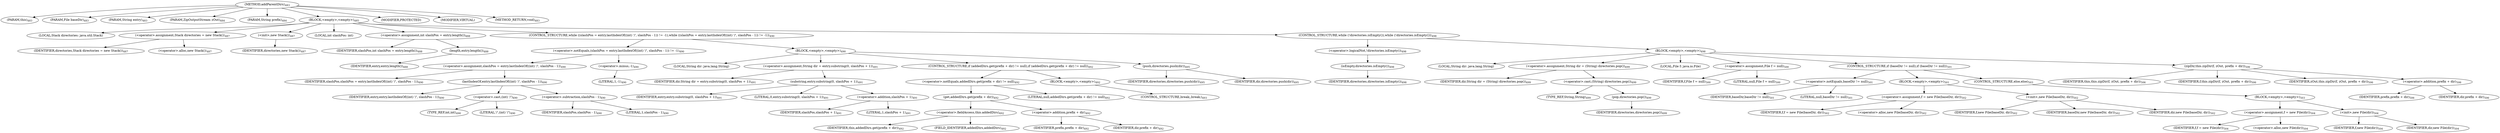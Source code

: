 digraph "addParentDirs" {  
"1380" [label = <(METHOD,addParentDirs)<SUB>483</SUB>> ]
"67" [label = <(PARAM,this)<SUB>483</SUB>> ]
"1381" [label = <(PARAM,File baseDir)<SUB>483</SUB>> ]
"1382" [label = <(PARAM,String entry)<SUB>483</SUB>> ]
"1383" [label = <(PARAM,ZipOutputStream zOut)<SUB>484</SUB>> ]
"1384" [label = <(PARAM,String prefix)<SUB>484</SUB>> ]
"1385" [label = <(BLOCK,&lt;empty&gt;,&lt;empty&gt;)<SUB>485</SUB>> ]
"62" [label = <(LOCAL,Stack directories: java.util.Stack)> ]
"1386" [label = <(&lt;operator&gt;.assignment,Stack directories = new Stack())<SUB>487</SUB>> ]
"1387" [label = <(IDENTIFIER,directories,Stack directories = new Stack())<SUB>487</SUB>> ]
"1388" [label = <(&lt;operator&gt;.alloc,new Stack())<SUB>487</SUB>> ]
"1389" [label = <(&lt;init&gt;,new Stack())<SUB>487</SUB>> ]
"61" [label = <(IDENTIFIER,directories,new Stack())<SUB>487</SUB>> ]
"1390" [label = <(LOCAL,int slashPos: int)> ]
"1391" [label = <(&lt;operator&gt;.assignment,int slashPos = entry.length())<SUB>488</SUB>> ]
"1392" [label = <(IDENTIFIER,slashPos,int slashPos = entry.length())<SUB>488</SUB>> ]
"1393" [label = <(length,entry.length())<SUB>488</SUB>> ]
"1394" [label = <(IDENTIFIER,entry,entry.length())<SUB>488</SUB>> ]
"1395" [label = <(CONTROL_STRUCTURE,while ((slashPos = entry.lastIndexOf((int) '/', slashPos - 1)) != -1),while ((slashPos = entry.lastIndexOf((int) '/', slashPos - 1)) != -1))<SUB>490</SUB>> ]
"1396" [label = <(&lt;operator&gt;.notEquals,(slashPos = entry.lastIndexOf((int) '/', slashPos - 1)) != -1)<SUB>490</SUB>> ]
"1397" [label = <(&lt;operator&gt;.assignment,slashPos = entry.lastIndexOf((int) '/', slashPos - 1))<SUB>490</SUB>> ]
"1398" [label = <(IDENTIFIER,slashPos,slashPos = entry.lastIndexOf((int) '/', slashPos - 1))<SUB>490</SUB>> ]
"1399" [label = <(lastIndexOf,entry.lastIndexOf((int) '/', slashPos - 1))<SUB>490</SUB>> ]
"1400" [label = <(IDENTIFIER,entry,entry.lastIndexOf((int) '/', slashPos - 1))<SUB>490</SUB>> ]
"1401" [label = <(&lt;operator&gt;.cast,(int) '/')<SUB>490</SUB>> ]
"1402" [label = <(TYPE_REF,int,int)<SUB>490</SUB>> ]
"1403" [label = <(LITERAL,'/',(int) '/')<SUB>490</SUB>> ]
"1404" [label = <(&lt;operator&gt;.subtraction,slashPos - 1)<SUB>490</SUB>> ]
"1405" [label = <(IDENTIFIER,slashPos,slashPos - 1)<SUB>490</SUB>> ]
"1406" [label = <(LITERAL,1,slashPos - 1)<SUB>490</SUB>> ]
"1407" [label = <(&lt;operator&gt;.minus,-1)<SUB>490</SUB>> ]
"1408" [label = <(LITERAL,1,-1)<SUB>490</SUB>> ]
"1409" [label = <(BLOCK,&lt;empty&gt;,&lt;empty&gt;)<SUB>490</SUB>> ]
"1410" [label = <(LOCAL,String dir: java.lang.String)> ]
"1411" [label = <(&lt;operator&gt;.assignment,String dir = entry.substring(0, slashPos + 1))<SUB>491</SUB>> ]
"1412" [label = <(IDENTIFIER,dir,String dir = entry.substring(0, slashPos + 1))<SUB>491</SUB>> ]
"1413" [label = <(substring,entry.substring(0, slashPos + 1))<SUB>491</SUB>> ]
"1414" [label = <(IDENTIFIER,entry,entry.substring(0, slashPos + 1))<SUB>491</SUB>> ]
"1415" [label = <(LITERAL,0,entry.substring(0, slashPos + 1))<SUB>491</SUB>> ]
"1416" [label = <(&lt;operator&gt;.addition,slashPos + 1)<SUB>491</SUB>> ]
"1417" [label = <(IDENTIFIER,slashPos,slashPos + 1)<SUB>491</SUB>> ]
"1418" [label = <(LITERAL,1,slashPos + 1)<SUB>491</SUB>> ]
"1419" [label = <(CONTROL_STRUCTURE,if (addedDirs.get(prefix + dir) != null),if (addedDirs.get(prefix + dir) != null))<SUB>492</SUB>> ]
"1420" [label = <(&lt;operator&gt;.notEquals,addedDirs.get(prefix + dir) != null)<SUB>492</SUB>> ]
"1421" [label = <(get,addedDirs.get(prefix + dir))<SUB>492</SUB>> ]
"1422" [label = <(&lt;operator&gt;.fieldAccess,this.addedDirs)<SUB>492</SUB>> ]
"1423" [label = <(IDENTIFIER,this,addedDirs.get(prefix + dir))<SUB>492</SUB>> ]
"1424" [label = <(FIELD_IDENTIFIER,addedDirs,addedDirs)<SUB>492</SUB>> ]
"1425" [label = <(&lt;operator&gt;.addition,prefix + dir)<SUB>492</SUB>> ]
"1426" [label = <(IDENTIFIER,prefix,prefix + dir)<SUB>492</SUB>> ]
"1427" [label = <(IDENTIFIER,dir,prefix + dir)<SUB>492</SUB>> ]
"1428" [label = <(LITERAL,null,addedDirs.get(prefix + dir) != null)<SUB>492</SUB>> ]
"1429" [label = <(BLOCK,&lt;empty&gt;,&lt;empty&gt;)<SUB>492</SUB>> ]
"1430" [label = <(CONTROL_STRUCTURE,break;,break;)<SUB>493</SUB>> ]
"1431" [label = <(push,directories.push(dir))<SUB>495</SUB>> ]
"1432" [label = <(IDENTIFIER,directories,directories.push(dir))<SUB>495</SUB>> ]
"1433" [label = <(IDENTIFIER,dir,directories.push(dir))<SUB>495</SUB>> ]
"1434" [label = <(CONTROL_STRUCTURE,while (!directories.isEmpty()),while (!directories.isEmpty()))<SUB>498</SUB>> ]
"1435" [label = <(&lt;operator&gt;.logicalNot,!directories.isEmpty())<SUB>498</SUB>> ]
"1436" [label = <(isEmpty,directories.isEmpty())<SUB>498</SUB>> ]
"1437" [label = <(IDENTIFIER,directories,directories.isEmpty())<SUB>498</SUB>> ]
"1438" [label = <(BLOCK,&lt;empty&gt;,&lt;empty&gt;)<SUB>498</SUB>> ]
"1439" [label = <(LOCAL,String dir: java.lang.String)> ]
"1440" [label = <(&lt;operator&gt;.assignment,String dir = (String) directories.pop())<SUB>499</SUB>> ]
"1441" [label = <(IDENTIFIER,dir,String dir = (String) directories.pop())<SUB>499</SUB>> ]
"1442" [label = <(&lt;operator&gt;.cast,(String) directories.pop())<SUB>499</SUB>> ]
"1443" [label = <(TYPE_REF,String,String)<SUB>499</SUB>> ]
"1444" [label = <(pop,directories.pop())<SUB>499</SUB>> ]
"1445" [label = <(IDENTIFIER,directories,directories.pop())<SUB>499</SUB>> ]
"64" [label = <(LOCAL,File f: java.io.File)> ]
"1446" [label = <(&lt;operator&gt;.assignment,File f = null)<SUB>500</SUB>> ]
"1447" [label = <(IDENTIFIER,f,File f = null)<SUB>500</SUB>> ]
"1448" [label = <(LITERAL,null,File f = null)<SUB>500</SUB>> ]
"1449" [label = <(CONTROL_STRUCTURE,if (baseDir != null),if (baseDir != null))<SUB>501</SUB>> ]
"1450" [label = <(&lt;operator&gt;.notEquals,baseDir != null)<SUB>501</SUB>> ]
"1451" [label = <(IDENTIFIER,baseDir,baseDir != null)<SUB>501</SUB>> ]
"1452" [label = <(LITERAL,null,baseDir != null)<SUB>501</SUB>> ]
"1453" [label = <(BLOCK,&lt;empty&gt;,&lt;empty&gt;)<SUB>501</SUB>> ]
"1454" [label = <(&lt;operator&gt;.assignment,f = new File(baseDir, dir))<SUB>502</SUB>> ]
"1455" [label = <(IDENTIFIER,f,f = new File(baseDir, dir))<SUB>502</SUB>> ]
"1456" [label = <(&lt;operator&gt;.alloc,new File(baseDir, dir))<SUB>502</SUB>> ]
"1457" [label = <(&lt;init&gt;,new File(baseDir, dir))<SUB>502</SUB>> ]
"63" [label = <(IDENTIFIER,f,new File(baseDir, dir))<SUB>502</SUB>> ]
"1458" [label = <(IDENTIFIER,baseDir,new File(baseDir, dir))<SUB>502</SUB>> ]
"1459" [label = <(IDENTIFIER,dir,new File(baseDir, dir))<SUB>502</SUB>> ]
"1460" [label = <(CONTROL_STRUCTURE,else,else)<SUB>503</SUB>> ]
"1461" [label = <(BLOCK,&lt;empty&gt;,&lt;empty&gt;)<SUB>503</SUB>> ]
"1462" [label = <(&lt;operator&gt;.assignment,f = new File(dir))<SUB>504</SUB>> ]
"1463" [label = <(IDENTIFIER,f,f = new File(dir))<SUB>504</SUB>> ]
"1464" [label = <(&lt;operator&gt;.alloc,new File(dir))<SUB>504</SUB>> ]
"1465" [label = <(&lt;init&gt;,new File(dir))<SUB>504</SUB>> ]
"65" [label = <(IDENTIFIER,f,new File(dir))<SUB>504</SUB>> ]
"1466" [label = <(IDENTIFIER,dir,new File(dir))<SUB>504</SUB>> ]
"1467" [label = <(zipDir,this.zipDir(f, zOut, prefix + dir))<SUB>506</SUB>> ]
"66" [label = <(IDENTIFIER,this,this.zipDir(f, zOut, prefix + dir))<SUB>506</SUB>> ]
"1468" [label = <(IDENTIFIER,f,this.zipDir(f, zOut, prefix + dir))<SUB>506</SUB>> ]
"1469" [label = <(IDENTIFIER,zOut,this.zipDir(f, zOut, prefix + dir))<SUB>506</SUB>> ]
"1470" [label = <(&lt;operator&gt;.addition,prefix + dir)<SUB>506</SUB>> ]
"1471" [label = <(IDENTIFIER,prefix,prefix + dir)<SUB>506</SUB>> ]
"1472" [label = <(IDENTIFIER,dir,prefix + dir)<SUB>506</SUB>> ]
"1473" [label = <(MODIFIER,PROTECTED)> ]
"1474" [label = <(MODIFIER,VIRTUAL)> ]
"1475" [label = <(METHOD_RETURN,void)<SUB>483</SUB>> ]
  "1380" -> "67" 
  "1380" -> "1381" 
  "1380" -> "1382" 
  "1380" -> "1383" 
  "1380" -> "1384" 
  "1380" -> "1385" 
  "1380" -> "1473" 
  "1380" -> "1474" 
  "1380" -> "1475" 
  "1385" -> "62" 
  "1385" -> "1386" 
  "1385" -> "1389" 
  "1385" -> "1390" 
  "1385" -> "1391" 
  "1385" -> "1395" 
  "1385" -> "1434" 
  "1386" -> "1387" 
  "1386" -> "1388" 
  "1389" -> "61" 
  "1391" -> "1392" 
  "1391" -> "1393" 
  "1393" -> "1394" 
  "1395" -> "1396" 
  "1395" -> "1409" 
  "1396" -> "1397" 
  "1396" -> "1407" 
  "1397" -> "1398" 
  "1397" -> "1399" 
  "1399" -> "1400" 
  "1399" -> "1401" 
  "1399" -> "1404" 
  "1401" -> "1402" 
  "1401" -> "1403" 
  "1404" -> "1405" 
  "1404" -> "1406" 
  "1407" -> "1408" 
  "1409" -> "1410" 
  "1409" -> "1411" 
  "1409" -> "1419" 
  "1409" -> "1431" 
  "1411" -> "1412" 
  "1411" -> "1413" 
  "1413" -> "1414" 
  "1413" -> "1415" 
  "1413" -> "1416" 
  "1416" -> "1417" 
  "1416" -> "1418" 
  "1419" -> "1420" 
  "1419" -> "1429" 
  "1420" -> "1421" 
  "1420" -> "1428" 
  "1421" -> "1422" 
  "1421" -> "1425" 
  "1422" -> "1423" 
  "1422" -> "1424" 
  "1425" -> "1426" 
  "1425" -> "1427" 
  "1429" -> "1430" 
  "1431" -> "1432" 
  "1431" -> "1433" 
  "1434" -> "1435" 
  "1434" -> "1438" 
  "1435" -> "1436" 
  "1436" -> "1437" 
  "1438" -> "1439" 
  "1438" -> "1440" 
  "1438" -> "64" 
  "1438" -> "1446" 
  "1438" -> "1449" 
  "1438" -> "1467" 
  "1440" -> "1441" 
  "1440" -> "1442" 
  "1442" -> "1443" 
  "1442" -> "1444" 
  "1444" -> "1445" 
  "1446" -> "1447" 
  "1446" -> "1448" 
  "1449" -> "1450" 
  "1449" -> "1453" 
  "1449" -> "1460" 
  "1450" -> "1451" 
  "1450" -> "1452" 
  "1453" -> "1454" 
  "1453" -> "1457" 
  "1454" -> "1455" 
  "1454" -> "1456" 
  "1457" -> "63" 
  "1457" -> "1458" 
  "1457" -> "1459" 
  "1460" -> "1461" 
  "1461" -> "1462" 
  "1461" -> "1465" 
  "1462" -> "1463" 
  "1462" -> "1464" 
  "1465" -> "65" 
  "1465" -> "1466" 
  "1467" -> "66" 
  "1467" -> "1468" 
  "1467" -> "1469" 
  "1467" -> "1470" 
  "1470" -> "1471" 
  "1470" -> "1472" 
}
